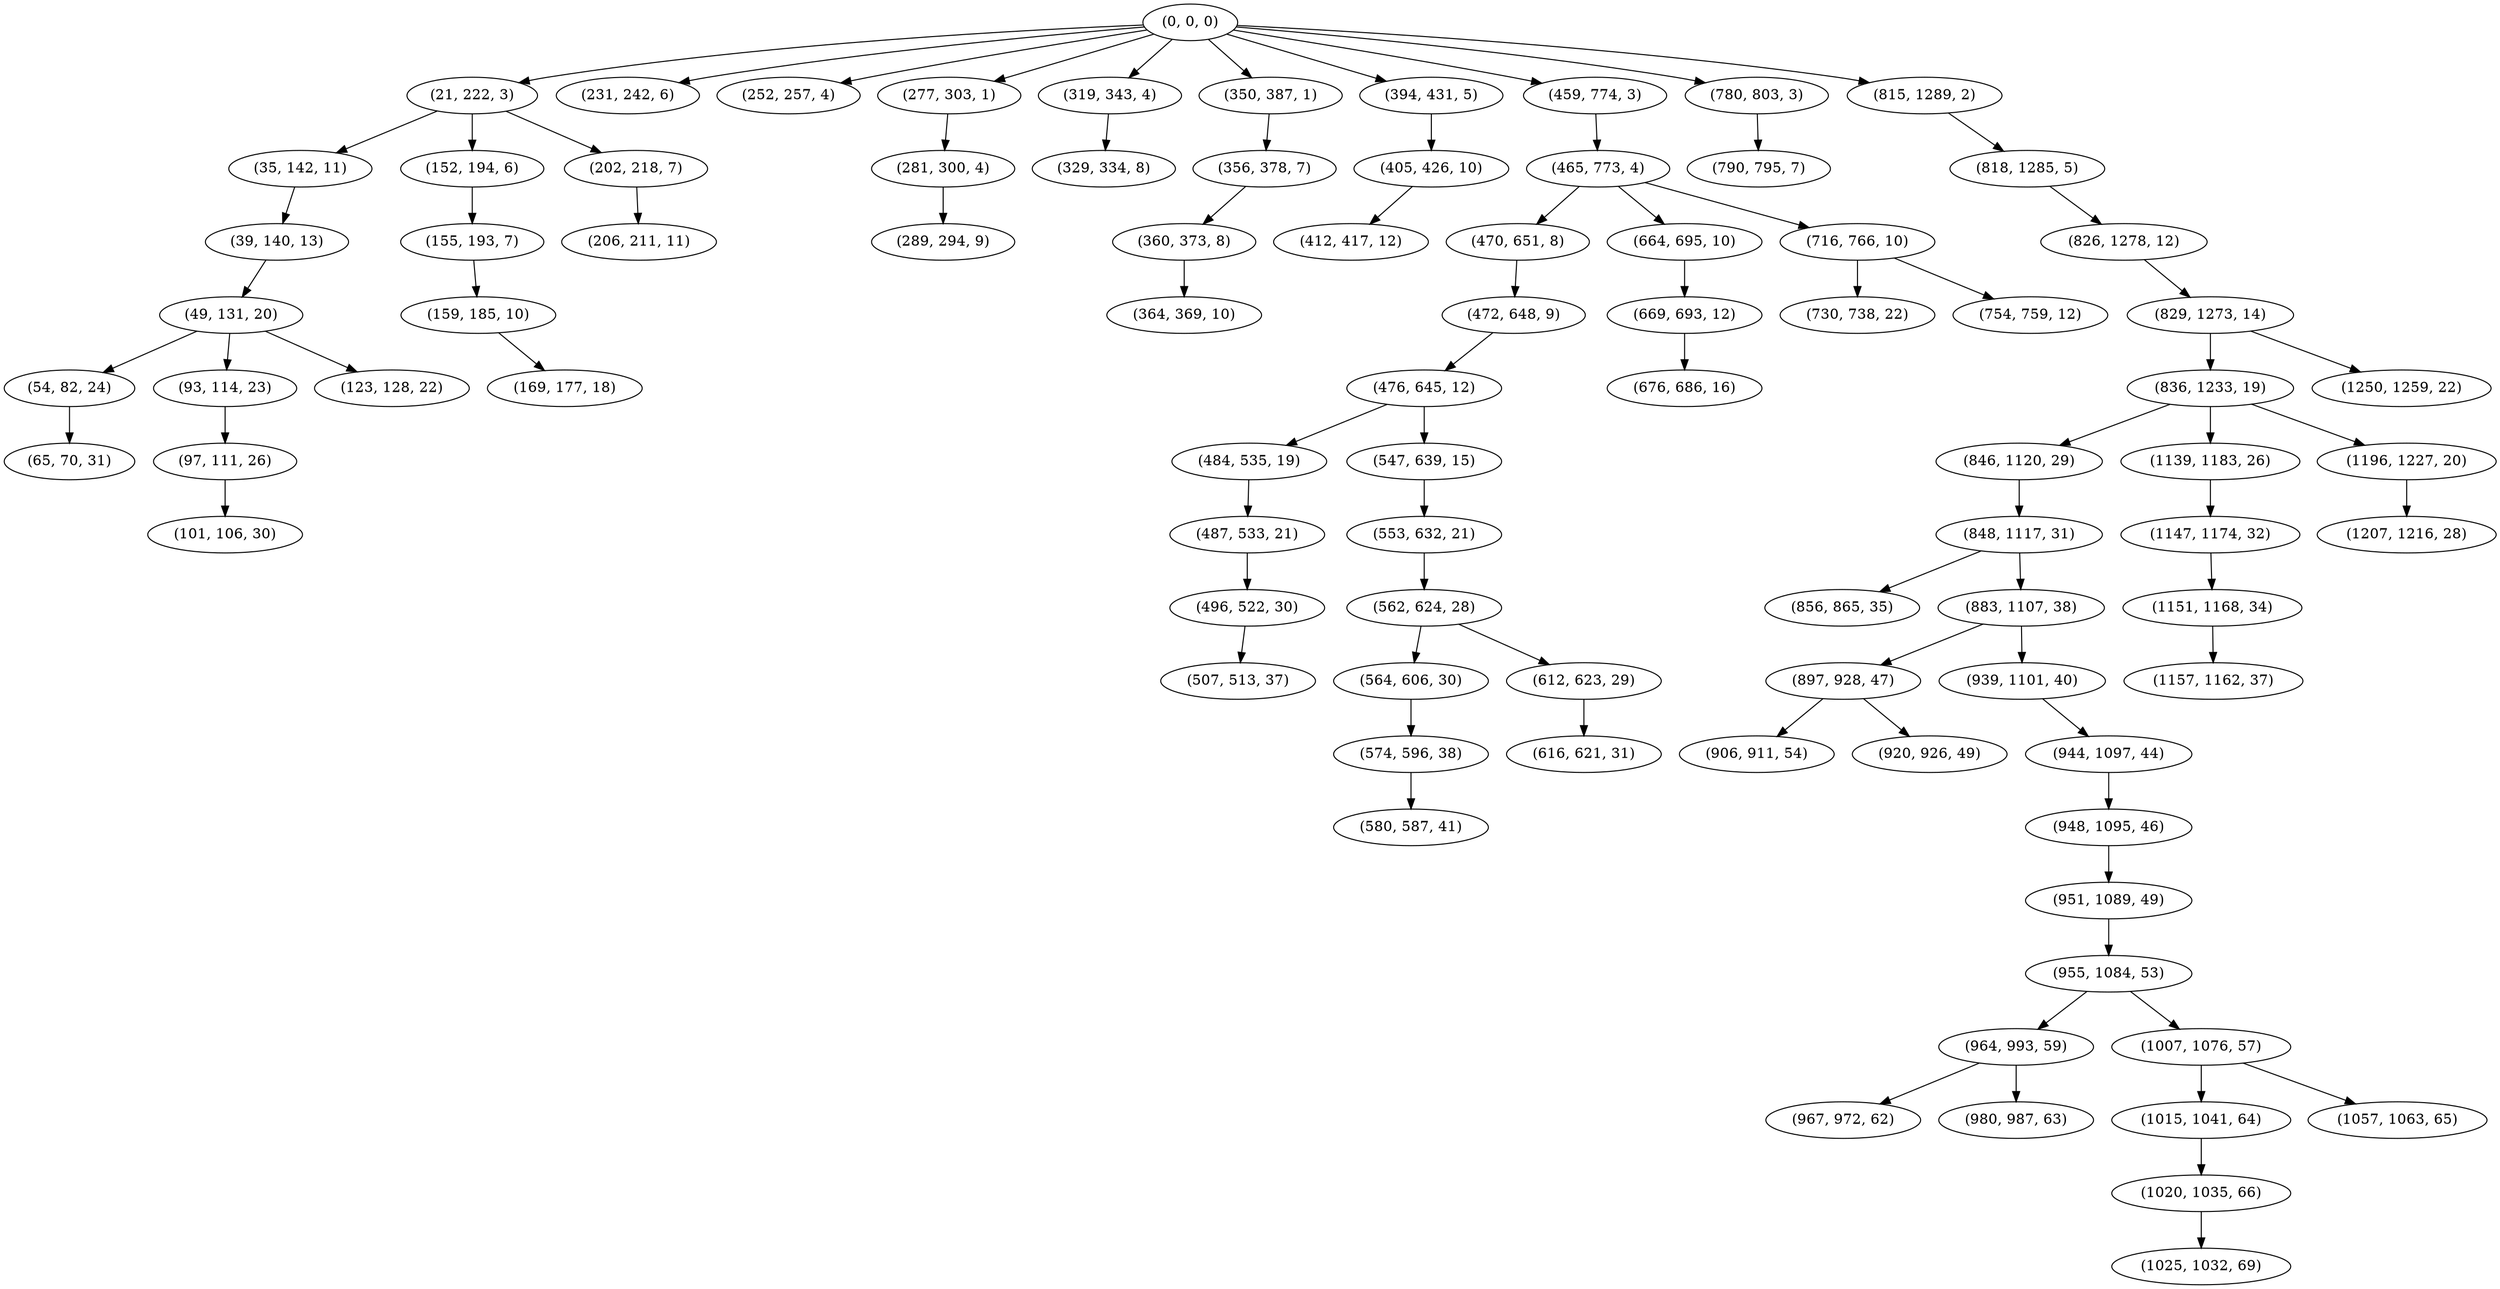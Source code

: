 digraph tree {
    "(0, 0, 0)";
    "(21, 222, 3)";
    "(35, 142, 11)";
    "(39, 140, 13)";
    "(49, 131, 20)";
    "(54, 82, 24)";
    "(65, 70, 31)";
    "(93, 114, 23)";
    "(97, 111, 26)";
    "(101, 106, 30)";
    "(123, 128, 22)";
    "(152, 194, 6)";
    "(155, 193, 7)";
    "(159, 185, 10)";
    "(169, 177, 18)";
    "(202, 218, 7)";
    "(206, 211, 11)";
    "(231, 242, 6)";
    "(252, 257, 4)";
    "(277, 303, 1)";
    "(281, 300, 4)";
    "(289, 294, 9)";
    "(319, 343, 4)";
    "(329, 334, 8)";
    "(350, 387, 1)";
    "(356, 378, 7)";
    "(360, 373, 8)";
    "(364, 369, 10)";
    "(394, 431, 5)";
    "(405, 426, 10)";
    "(412, 417, 12)";
    "(459, 774, 3)";
    "(465, 773, 4)";
    "(470, 651, 8)";
    "(472, 648, 9)";
    "(476, 645, 12)";
    "(484, 535, 19)";
    "(487, 533, 21)";
    "(496, 522, 30)";
    "(507, 513, 37)";
    "(547, 639, 15)";
    "(553, 632, 21)";
    "(562, 624, 28)";
    "(564, 606, 30)";
    "(574, 596, 38)";
    "(580, 587, 41)";
    "(612, 623, 29)";
    "(616, 621, 31)";
    "(664, 695, 10)";
    "(669, 693, 12)";
    "(676, 686, 16)";
    "(716, 766, 10)";
    "(730, 738, 22)";
    "(754, 759, 12)";
    "(780, 803, 3)";
    "(790, 795, 7)";
    "(815, 1289, 2)";
    "(818, 1285, 5)";
    "(826, 1278, 12)";
    "(829, 1273, 14)";
    "(836, 1233, 19)";
    "(846, 1120, 29)";
    "(848, 1117, 31)";
    "(856, 865, 35)";
    "(883, 1107, 38)";
    "(897, 928, 47)";
    "(906, 911, 54)";
    "(920, 926, 49)";
    "(939, 1101, 40)";
    "(944, 1097, 44)";
    "(948, 1095, 46)";
    "(951, 1089, 49)";
    "(955, 1084, 53)";
    "(964, 993, 59)";
    "(967, 972, 62)";
    "(980, 987, 63)";
    "(1007, 1076, 57)";
    "(1015, 1041, 64)";
    "(1020, 1035, 66)";
    "(1025, 1032, 69)";
    "(1057, 1063, 65)";
    "(1139, 1183, 26)";
    "(1147, 1174, 32)";
    "(1151, 1168, 34)";
    "(1157, 1162, 37)";
    "(1196, 1227, 20)";
    "(1207, 1216, 28)";
    "(1250, 1259, 22)";
    "(0, 0, 0)" -> "(21, 222, 3)";
    "(0, 0, 0)" -> "(231, 242, 6)";
    "(0, 0, 0)" -> "(252, 257, 4)";
    "(0, 0, 0)" -> "(277, 303, 1)";
    "(0, 0, 0)" -> "(319, 343, 4)";
    "(0, 0, 0)" -> "(350, 387, 1)";
    "(0, 0, 0)" -> "(394, 431, 5)";
    "(0, 0, 0)" -> "(459, 774, 3)";
    "(0, 0, 0)" -> "(780, 803, 3)";
    "(0, 0, 0)" -> "(815, 1289, 2)";
    "(21, 222, 3)" -> "(35, 142, 11)";
    "(21, 222, 3)" -> "(152, 194, 6)";
    "(21, 222, 3)" -> "(202, 218, 7)";
    "(35, 142, 11)" -> "(39, 140, 13)";
    "(39, 140, 13)" -> "(49, 131, 20)";
    "(49, 131, 20)" -> "(54, 82, 24)";
    "(49, 131, 20)" -> "(93, 114, 23)";
    "(49, 131, 20)" -> "(123, 128, 22)";
    "(54, 82, 24)" -> "(65, 70, 31)";
    "(93, 114, 23)" -> "(97, 111, 26)";
    "(97, 111, 26)" -> "(101, 106, 30)";
    "(152, 194, 6)" -> "(155, 193, 7)";
    "(155, 193, 7)" -> "(159, 185, 10)";
    "(159, 185, 10)" -> "(169, 177, 18)";
    "(202, 218, 7)" -> "(206, 211, 11)";
    "(277, 303, 1)" -> "(281, 300, 4)";
    "(281, 300, 4)" -> "(289, 294, 9)";
    "(319, 343, 4)" -> "(329, 334, 8)";
    "(350, 387, 1)" -> "(356, 378, 7)";
    "(356, 378, 7)" -> "(360, 373, 8)";
    "(360, 373, 8)" -> "(364, 369, 10)";
    "(394, 431, 5)" -> "(405, 426, 10)";
    "(405, 426, 10)" -> "(412, 417, 12)";
    "(459, 774, 3)" -> "(465, 773, 4)";
    "(465, 773, 4)" -> "(470, 651, 8)";
    "(465, 773, 4)" -> "(664, 695, 10)";
    "(465, 773, 4)" -> "(716, 766, 10)";
    "(470, 651, 8)" -> "(472, 648, 9)";
    "(472, 648, 9)" -> "(476, 645, 12)";
    "(476, 645, 12)" -> "(484, 535, 19)";
    "(476, 645, 12)" -> "(547, 639, 15)";
    "(484, 535, 19)" -> "(487, 533, 21)";
    "(487, 533, 21)" -> "(496, 522, 30)";
    "(496, 522, 30)" -> "(507, 513, 37)";
    "(547, 639, 15)" -> "(553, 632, 21)";
    "(553, 632, 21)" -> "(562, 624, 28)";
    "(562, 624, 28)" -> "(564, 606, 30)";
    "(562, 624, 28)" -> "(612, 623, 29)";
    "(564, 606, 30)" -> "(574, 596, 38)";
    "(574, 596, 38)" -> "(580, 587, 41)";
    "(612, 623, 29)" -> "(616, 621, 31)";
    "(664, 695, 10)" -> "(669, 693, 12)";
    "(669, 693, 12)" -> "(676, 686, 16)";
    "(716, 766, 10)" -> "(730, 738, 22)";
    "(716, 766, 10)" -> "(754, 759, 12)";
    "(780, 803, 3)" -> "(790, 795, 7)";
    "(815, 1289, 2)" -> "(818, 1285, 5)";
    "(818, 1285, 5)" -> "(826, 1278, 12)";
    "(826, 1278, 12)" -> "(829, 1273, 14)";
    "(829, 1273, 14)" -> "(836, 1233, 19)";
    "(829, 1273, 14)" -> "(1250, 1259, 22)";
    "(836, 1233, 19)" -> "(846, 1120, 29)";
    "(836, 1233, 19)" -> "(1139, 1183, 26)";
    "(836, 1233, 19)" -> "(1196, 1227, 20)";
    "(846, 1120, 29)" -> "(848, 1117, 31)";
    "(848, 1117, 31)" -> "(856, 865, 35)";
    "(848, 1117, 31)" -> "(883, 1107, 38)";
    "(883, 1107, 38)" -> "(897, 928, 47)";
    "(883, 1107, 38)" -> "(939, 1101, 40)";
    "(897, 928, 47)" -> "(906, 911, 54)";
    "(897, 928, 47)" -> "(920, 926, 49)";
    "(939, 1101, 40)" -> "(944, 1097, 44)";
    "(944, 1097, 44)" -> "(948, 1095, 46)";
    "(948, 1095, 46)" -> "(951, 1089, 49)";
    "(951, 1089, 49)" -> "(955, 1084, 53)";
    "(955, 1084, 53)" -> "(964, 993, 59)";
    "(955, 1084, 53)" -> "(1007, 1076, 57)";
    "(964, 993, 59)" -> "(967, 972, 62)";
    "(964, 993, 59)" -> "(980, 987, 63)";
    "(1007, 1076, 57)" -> "(1015, 1041, 64)";
    "(1007, 1076, 57)" -> "(1057, 1063, 65)";
    "(1015, 1041, 64)" -> "(1020, 1035, 66)";
    "(1020, 1035, 66)" -> "(1025, 1032, 69)";
    "(1139, 1183, 26)" -> "(1147, 1174, 32)";
    "(1147, 1174, 32)" -> "(1151, 1168, 34)";
    "(1151, 1168, 34)" -> "(1157, 1162, 37)";
    "(1196, 1227, 20)" -> "(1207, 1216, 28)";
}
